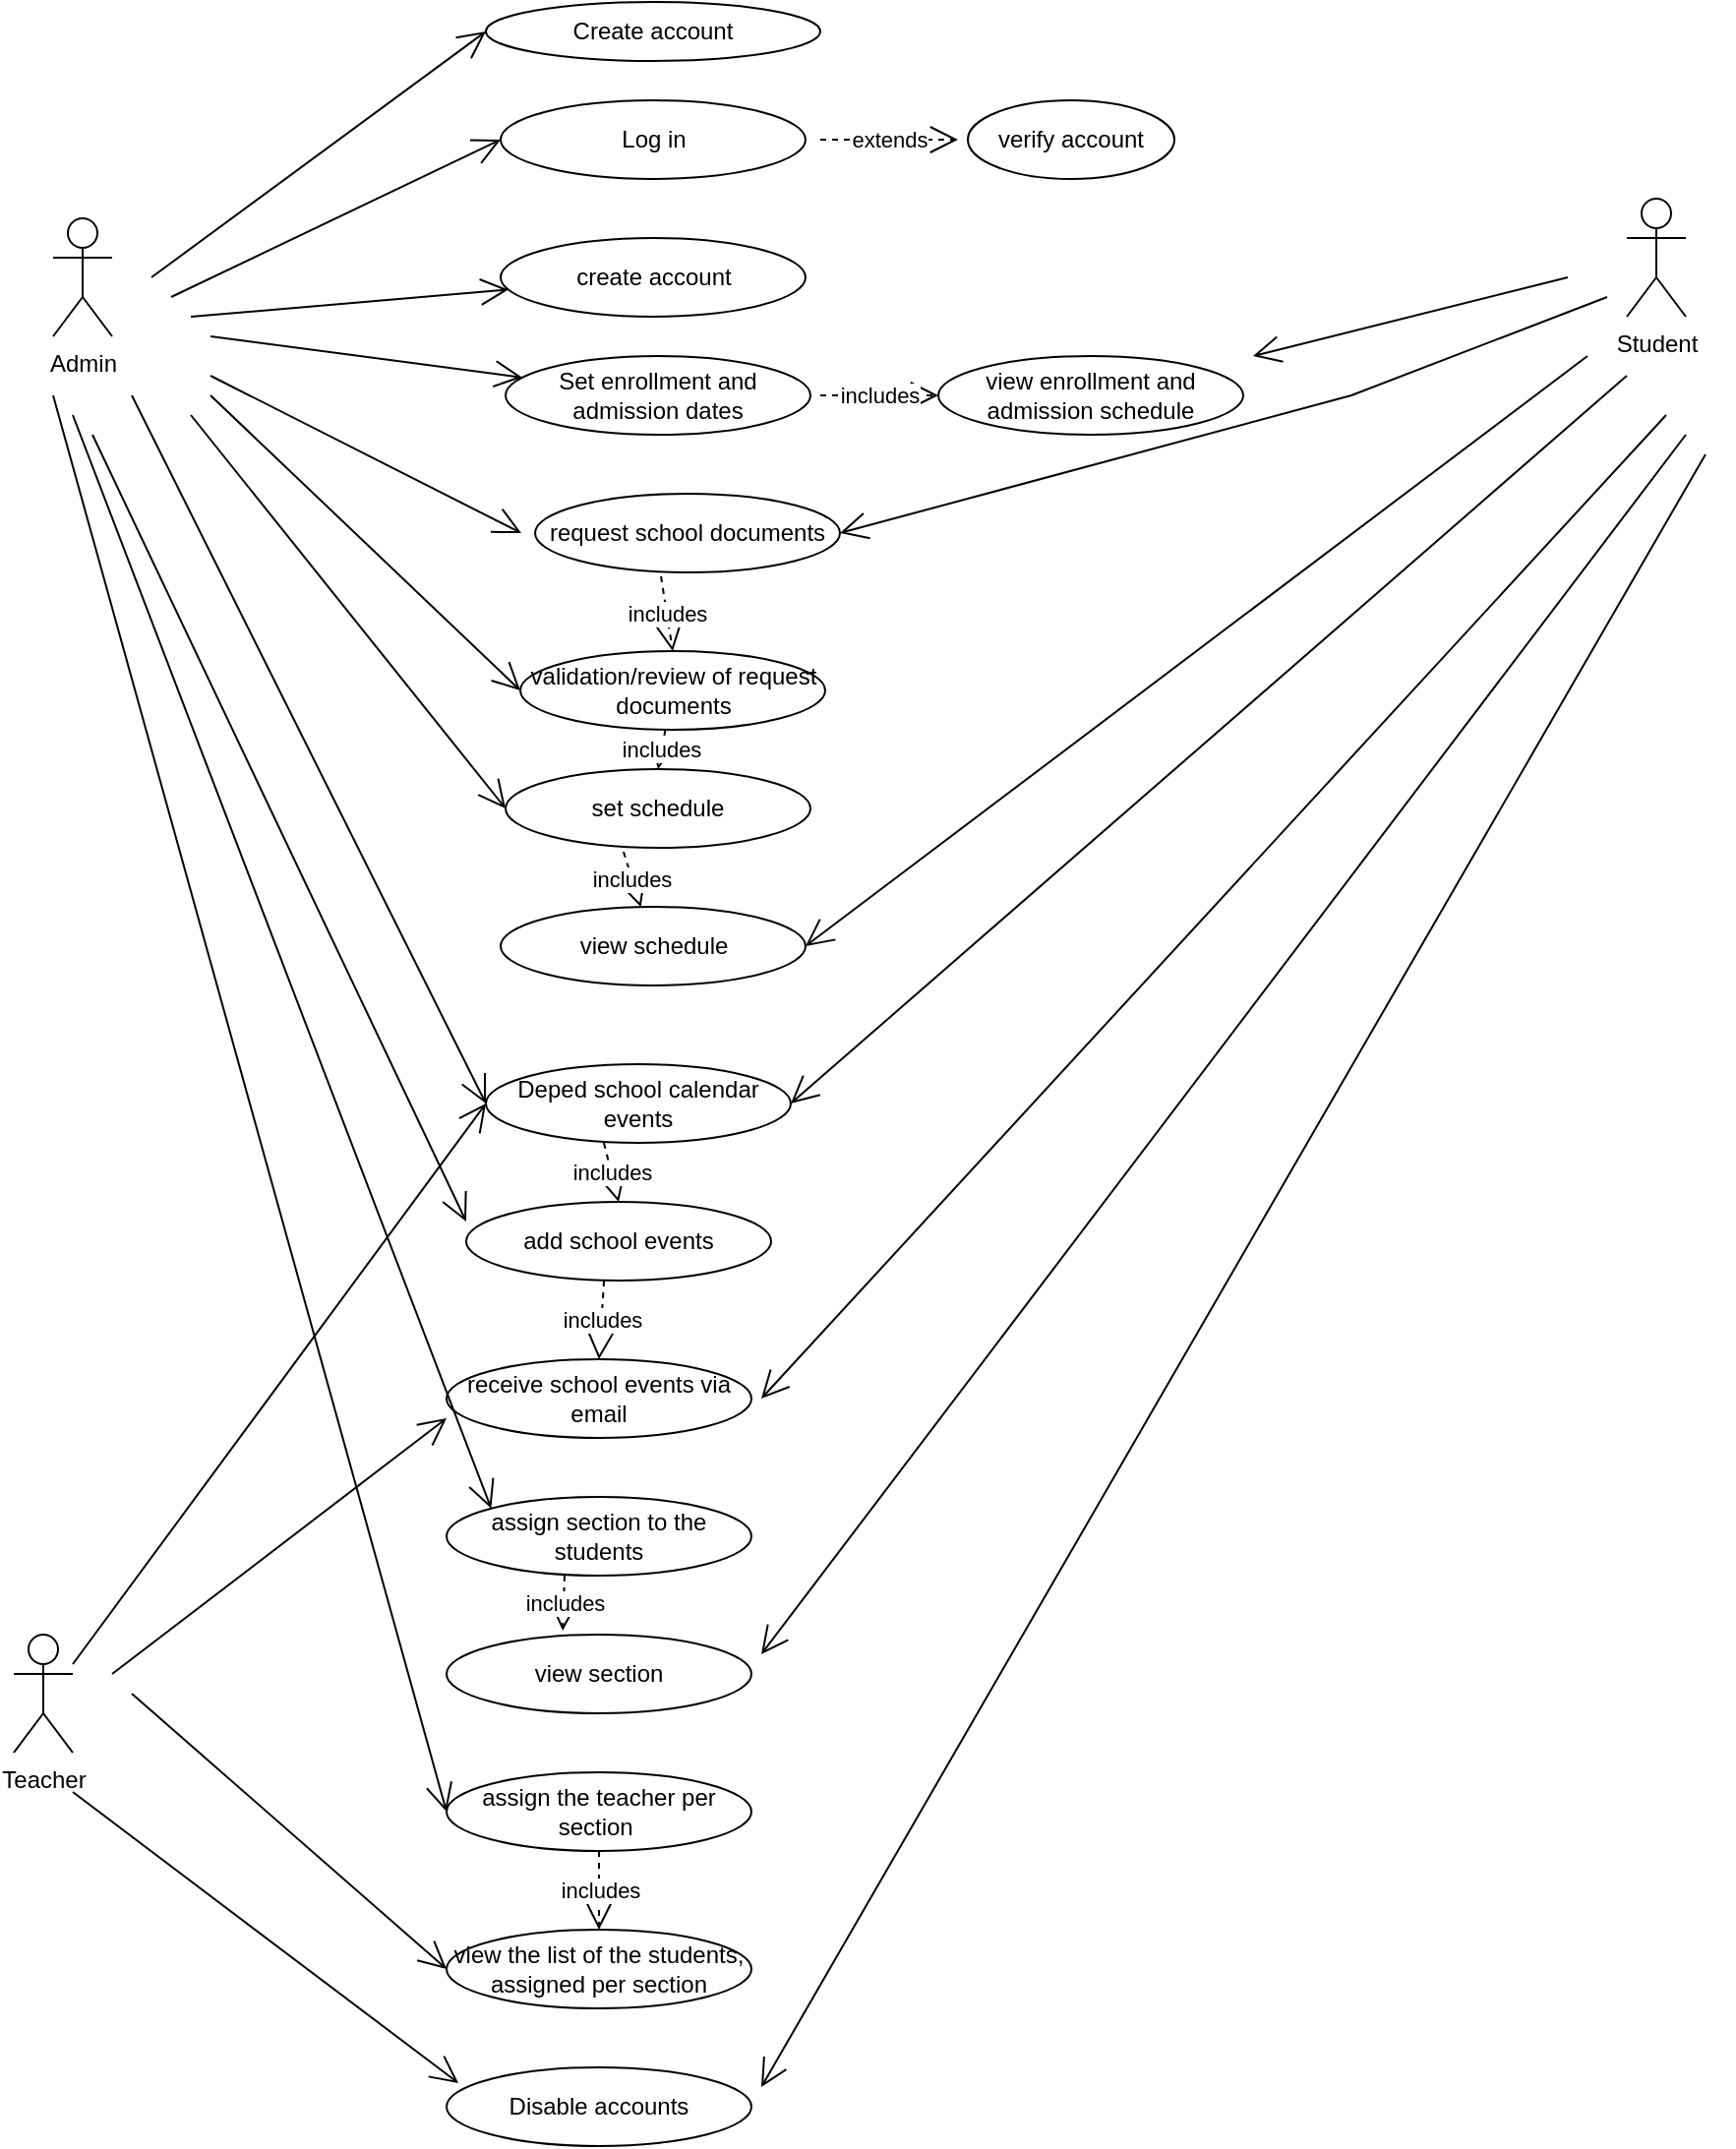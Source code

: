 <mxfile version="20.5.1" type="github">
  <diagram id="ZbTmdw-k6q-wAIDvrsB2" name="Page-1">
    <mxGraphModel dx="1229" dy="1355" grid="1" gridSize="10" guides="1" tooltips="1" connect="1" arrows="1" fold="1" page="1" pageScale="1" pageWidth="850" pageHeight="1100" math="0" shadow="0">
      <root>
        <mxCell id="0" />
        <mxCell id="1" parent="0" />
        <mxCell id="fcRQ1zOnm9zzdm4BlzEY-2" value="Create account" style="ellipse;whiteSpace=wrap;html=1;" vertex="1" parent="1">
          <mxGeometry x="280" y="380" width="170" height="30" as="geometry" />
        </mxCell>
        <mxCell id="fcRQ1zOnm9zzdm4BlzEY-24" value="verify account" style="ellipse;whiteSpace=wrap;html=1;" vertex="1" parent="1">
          <mxGeometry x="525" y="430" width="105" height="40" as="geometry" />
        </mxCell>
        <mxCell id="fcRQ1zOnm9zzdm4BlzEY-25" value="Log in" style="ellipse;whiteSpace=wrap;html=1;" vertex="1" parent="1">
          <mxGeometry x="287.5" y="430" width="155" height="40" as="geometry" />
        </mxCell>
        <mxCell id="fcRQ1zOnm9zzdm4BlzEY-28" value="Teacher" style="shape=umlActor;verticalLabelPosition=bottom;verticalAlign=top;html=1;" vertex="1" parent="1">
          <mxGeometry x="40" y="1210" width="30" height="60" as="geometry" />
        </mxCell>
        <mxCell id="fcRQ1zOnm9zzdm4BlzEY-29" value="Student" style="shape=umlActor;verticalLabelPosition=bottom;verticalAlign=top;html=1;" vertex="1" parent="1">
          <mxGeometry x="860" y="480" width="30" height="60" as="geometry" />
        </mxCell>
        <mxCell id="fcRQ1zOnm9zzdm4BlzEY-30" value="Admin" style="shape=umlActor;verticalLabelPosition=bottom;verticalAlign=top;html=1;" vertex="1" parent="1">
          <mxGeometry x="60" y="490" width="30" height="60" as="geometry" />
        </mxCell>
        <mxCell id="fcRQ1zOnm9zzdm4BlzEY-36" value="extends" style="endArrow=open;endSize=12;dashed=1;html=1;rounded=0;" edge="1" parent="1">
          <mxGeometry width="160" relative="1" as="geometry">
            <mxPoint x="450" y="450" as="sourcePoint" />
            <mxPoint x="520" y="450" as="targetPoint" />
          </mxGeometry>
        </mxCell>
        <mxCell id="fcRQ1zOnm9zzdm4BlzEY-37" value="create account" style="ellipse;whiteSpace=wrap;html=1;" vertex="1" parent="1">
          <mxGeometry x="287.5" y="500" width="155" height="40" as="geometry" />
        </mxCell>
        <mxCell id="fcRQ1zOnm9zzdm4BlzEY-38" value="Set enrollment and admission dates" style="ellipse;whiteSpace=wrap;html=1;" vertex="1" parent="1">
          <mxGeometry x="290" y="560" width="155" height="40" as="geometry" />
        </mxCell>
        <mxCell id="fcRQ1zOnm9zzdm4BlzEY-39" value="view enrollment and admission schedule" style="ellipse;whiteSpace=wrap;html=1;" vertex="1" parent="1">
          <mxGeometry x="510" y="560" width="155" height="40" as="geometry" />
        </mxCell>
        <mxCell id="fcRQ1zOnm9zzdm4BlzEY-40" value="includes" style="endArrow=open;endSize=12;dashed=1;html=1;rounded=0;" edge="1" parent="1" target="fcRQ1zOnm9zzdm4BlzEY-39">
          <mxGeometry width="160" relative="1" as="geometry">
            <mxPoint x="450" y="580" as="sourcePoint" />
            <mxPoint x="530" y="460" as="targetPoint" />
            <Array as="points">
              <mxPoint x="470" y="580" />
            </Array>
          </mxGeometry>
        </mxCell>
        <mxCell id="fcRQ1zOnm9zzdm4BlzEY-41" value="request school documents" style="ellipse;whiteSpace=wrap;html=1;" vertex="1" parent="1">
          <mxGeometry x="305" y="630" width="155" height="40" as="geometry" />
        </mxCell>
        <mxCell id="fcRQ1zOnm9zzdm4BlzEY-43" value="" style="endArrow=open;endFill=1;endSize=12;html=1;rounded=0;entryX=1;entryY=0.5;entryDx=0;entryDy=0;" edge="1" parent="1" target="fcRQ1zOnm9zzdm4BlzEY-41">
          <mxGeometry width="160" relative="1" as="geometry">
            <mxPoint x="850" y="530" as="sourcePoint" />
            <mxPoint x="750" y="730" as="targetPoint" />
            <Array as="points">
              <mxPoint x="720" y="580" />
            </Array>
          </mxGeometry>
        </mxCell>
        <mxCell id="fcRQ1zOnm9zzdm4BlzEY-44" value="validation/review of request documents" style="ellipse;whiteSpace=wrap;html=1;" vertex="1" parent="1">
          <mxGeometry x="297.5" y="710" width="155" height="40" as="geometry" />
        </mxCell>
        <mxCell id="fcRQ1zOnm9zzdm4BlzEY-45" value="set schedule" style="ellipse;whiteSpace=wrap;html=1;" vertex="1" parent="1">
          <mxGeometry x="290" y="770" width="155" height="40" as="geometry" />
        </mxCell>
        <mxCell id="fcRQ1zOnm9zzdm4BlzEY-46" value="view schedule" style="ellipse;whiteSpace=wrap;html=1;" vertex="1" parent="1">
          <mxGeometry x="287.5" y="840" width="155" height="40" as="geometry" />
        </mxCell>
        <mxCell id="fcRQ1zOnm9zzdm4BlzEY-47" value="includes" style="endArrow=open;endSize=12;dashed=1;html=1;rounded=0;entryX=0.5;entryY=0;entryDx=0;entryDy=0;exitX=0.413;exitY=1.05;exitDx=0;exitDy=0;exitPerimeter=0;" edge="1" parent="1" source="fcRQ1zOnm9zzdm4BlzEY-41" target="fcRQ1zOnm9zzdm4BlzEY-44">
          <mxGeometry width="160" relative="1" as="geometry">
            <mxPoint x="370" y="750" as="sourcePoint" />
            <mxPoint x="620" y="740" as="targetPoint" />
          </mxGeometry>
        </mxCell>
        <mxCell id="fcRQ1zOnm9zzdm4BlzEY-48" value="includes" style="endArrow=block;dashed=1;endFill=0;endSize=12;html=1;rounded=0;entryX=0.5;entryY=0;entryDx=0;entryDy=0;" edge="1" parent="1" source="fcRQ1zOnm9zzdm4BlzEY-44" target="fcRQ1zOnm9zzdm4BlzEY-45">
          <mxGeometry width="160" relative="1" as="geometry">
            <mxPoint x="560" y="710" as="sourcePoint" />
            <mxPoint x="290" y="740" as="targetPoint" />
          </mxGeometry>
        </mxCell>
        <mxCell id="fcRQ1zOnm9zzdm4BlzEY-49" value="includes" style="endArrow=block;dashed=1;endFill=0;endSize=12;html=1;rounded=0;exitX=0.387;exitY=1.05;exitDx=0;exitDy=0;exitPerimeter=0;" edge="1" parent="1" source="fcRQ1zOnm9zzdm4BlzEY-45" target="fcRQ1zOnm9zzdm4BlzEY-46">
          <mxGeometry width="160" relative="1" as="geometry">
            <mxPoint x="170" y="639.5" as="sourcePoint" />
            <mxPoint x="300" y="640" as="targetPoint" />
            <Array as="points" />
          </mxGeometry>
        </mxCell>
        <mxCell id="fcRQ1zOnm9zzdm4BlzEY-50" value="" style="endArrow=open;endFill=1;endSize=12;html=1;rounded=0;entryX=0;entryY=0.5;entryDx=0;entryDy=0;" edge="1" parent="1" target="fcRQ1zOnm9zzdm4BlzEY-2">
          <mxGeometry width="160" relative="1" as="geometry">
            <mxPoint x="110" y="520" as="sourcePoint" />
            <mxPoint x="270" y="520" as="targetPoint" />
          </mxGeometry>
        </mxCell>
        <mxCell id="fcRQ1zOnm9zzdm4BlzEY-51" value="" style="endArrow=open;endFill=1;endSize=12;html=1;rounded=0;entryX=0;entryY=0.5;entryDx=0;entryDy=0;" edge="1" parent="1" target="fcRQ1zOnm9zzdm4BlzEY-25">
          <mxGeometry width="160" relative="1" as="geometry">
            <mxPoint x="120" y="530" as="sourcePoint" />
            <mxPoint x="290" y="405" as="targetPoint" />
          </mxGeometry>
        </mxCell>
        <mxCell id="fcRQ1zOnm9zzdm4BlzEY-52" value="" style="endArrow=open;endFill=1;endSize=12;html=1;rounded=0;" edge="1" parent="1" target="fcRQ1zOnm9zzdm4BlzEY-37">
          <mxGeometry width="160" relative="1" as="geometry">
            <mxPoint x="130" y="540" as="sourcePoint" />
            <mxPoint x="297.5" y="460" as="targetPoint" />
          </mxGeometry>
        </mxCell>
        <mxCell id="fcRQ1zOnm9zzdm4BlzEY-53" value="" style="endArrow=open;endFill=1;endSize=12;html=1;rounded=0;" edge="1" parent="1" target="fcRQ1zOnm9zzdm4BlzEY-38">
          <mxGeometry width="160" relative="1" as="geometry">
            <mxPoint x="140" y="550" as="sourcePoint" />
            <mxPoint x="301.399" y="536.264" as="targetPoint" />
          </mxGeometry>
        </mxCell>
        <mxCell id="fcRQ1zOnm9zzdm4BlzEY-54" value="" style="endArrow=open;endFill=1;endSize=12;html=1;rounded=0;" edge="1" parent="1">
          <mxGeometry width="160" relative="1" as="geometry">
            <mxPoint x="140" y="570" as="sourcePoint" />
            <mxPoint x="298" y="650" as="targetPoint" />
          </mxGeometry>
        </mxCell>
        <mxCell id="fcRQ1zOnm9zzdm4BlzEY-55" value="" style="endArrow=open;endFill=1;endSize=12;html=1;rounded=0;entryX=0;entryY=0.5;entryDx=0;entryDy=0;" edge="1" parent="1" target="fcRQ1zOnm9zzdm4BlzEY-44">
          <mxGeometry width="160" relative="1" as="geometry">
            <mxPoint x="140" y="580" as="sourcePoint" />
            <mxPoint x="297.5" y="740" as="targetPoint" />
          </mxGeometry>
        </mxCell>
        <mxCell id="fcRQ1zOnm9zzdm4BlzEY-56" value="" style="endArrow=open;endFill=1;endSize=12;html=1;rounded=0;entryX=0;entryY=0.5;entryDx=0;entryDy=0;" edge="1" parent="1" target="fcRQ1zOnm9zzdm4BlzEY-45">
          <mxGeometry width="160" relative="1" as="geometry">
            <mxPoint x="130" y="590" as="sourcePoint" />
            <mxPoint x="280" y="780" as="targetPoint" />
          </mxGeometry>
        </mxCell>
        <mxCell id="fcRQ1zOnm9zzdm4BlzEY-58" value="" style="endArrow=open;endFill=1;endSize=12;html=1;rounded=0;" edge="1" parent="1">
          <mxGeometry width="160" relative="1" as="geometry">
            <mxPoint x="830" y="520" as="sourcePoint" />
            <mxPoint x="670" y="560" as="targetPoint" />
          </mxGeometry>
        </mxCell>
        <mxCell id="fcRQ1zOnm9zzdm4BlzEY-59" value="" style="endArrow=open;endFill=1;endSize=12;html=1;rounded=0;entryX=1;entryY=0.5;entryDx=0;entryDy=0;" edge="1" parent="1" target="fcRQ1zOnm9zzdm4BlzEY-46">
          <mxGeometry width="160" relative="1" as="geometry">
            <mxPoint x="840.0" y="560" as="sourcePoint" />
            <mxPoint x="680.0" y="600" as="targetPoint" />
          </mxGeometry>
        </mxCell>
        <mxCell id="fcRQ1zOnm9zzdm4BlzEY-60" value="Deped school calendar events" style="ellipse;whiteSpace=wrap;html=1;" vertex="1" parent="1">
          <mxGeometry x="280" y="920" width="155" height="40" as="geometry" />
        </mxCell>
        <mxCell id="fcRQ1zOnm9zzdm4BlzEY-61" value="add school events" style="ellipse;whiteSpace=wrap;html=1;" vertex="1" parent="1">
          <mxGeometry x="270" y="990" width="155" height="40" as="geometry" />
        </mxCell>
        <mxCell id="fcRQ1zOnm9zzdm4BlzEY-62" value="receive school events via email" style="ellipse;whiteSpace=wrap;html=1;" vertex="1" parent="1">
          <mxGeometry x="260" y="1070" width="155" height="40" as="geometry" />
        </mxCell>
        <mxCell id="fcRQ1zOnm9zzdm4BlzEY-63" value="assign section to the students" style="ellipse;whiteSpace=wrap;html=1;" vertex="1" parent="1">
          <mxGeometry x="260" y="1140" width="155" height="40" as="geometry" />
        </mxCell>
        <mxCell id="fcRQ1zOnm9zzdm4BlzEY-65" value="view the list of the students, assigned per section" style="ellipse;whiteSpace=wrap;html=1;" vertex="1" parent="1">
          <mxGeometry x="260" y="1360" width="155" height="40" as="geometry" />
        </mxCell>
        <mxCell id="fcRQ1zOnm9zzdm4BlzEY-67" value="includes" style="endArrow=block;dashed=1;endFill=0;endSize=12;html=1;rounded=0;entryX=0.5;entryY=0;entryDx=0;entryDy=0;exitX=0.387;exitY=1;exitDx=0;exitDy=0;exitPerimeter=0;" edge="1" parent="1" source="fcRQ1zOnm9zzdm4BlzEY-60" target="fcRQ1zOnm9zzdm4BlzEY-61">
          <mxGeometry width="160" relative="1" as="geometry">
            <mxPoint x="348" y="970" as="sourcePoint" />
            <mxPoint x="510" y="950" as="targetPoint" />
          </mxGeometry>
        </mxCell>
        <mxCell id="fcRQ1zOnm9zzdm4BlzEY-68" value="includes" style="endArrow=block;dashed=1;endFill=0;endSize=12;html=1;rounded=0;entryX=0.5;entryY=0;entryDx=0;entryDy=0;exitX=0.452;exitY=1;exitDx=0;exitDy=0;exitPerimeter=0;" edge="1" parent="1" source="fcRQ1zOnm9zzdm4BlzEY-61" target="fcRQ1zOnm9zzdm4BlzEY-62">
          <mxGeometry width="160" relative="1" as="geometry">
            <mxPoint x="330" y="1020" as="sourcePoint" />
            <mxPoint x="490" y="1020" as="targetPoint" />
          </mxGeometry>
        </mxCell>
        <mxCell id="fcRQ1zOnm9zzdm4BlzEY-69" value="Disable accounts" style="ellipse;whiteSpace=wrap;html=1;" vertex="1" parent="1">
          <mxGeometry x="260" y="1430" width="155" height="40" as="geometry" />
        </mxCell>
        <mxCell id="fcRQ1zOnm9zzdm4BlzEY-70" value="" style="endArrow=open;endFill=1;endSize=12;html=1;rounded=0;entryX=0;entryY=0.5;entryDx=0;entryDy=0;" edge="1" parent="1">
          <mxGeometry width="160" relative="1" as="geometry">
            <mxPoint x="100" y="580" as="sourcePoint" />
            <mxPoint x="280" y="940.0" as="targetPoint" />
          </mxGeometry>
        </mxCell>
        <mxCell id="fcRQ1zOnm9zzdm4BlzEY-71" value="" style="endArrow=open;endFill=1;endSize=12;html=1;rounded=0;entryX=0;entryY=0.75;entryDx=0;entryDy=0;entryPerimeter=0;" edge="1" parent="1" target="fcRQ1zOnm9zzdm4BlzEY-62">
          <mxGeometry width="160" relative="1" as="geometry">
            <mxPoint x="90" y="1230" as="sourcePoint" />
            <mxPoint x="250" y="1090" as="targetPoint" />
          </mxGeometry>
        </mxCell>
        <mxCell id="fcRQ1zOnm9zzdm4BlzEY-73" value="" style="endArrow=open;endFill=1;endSize=12;html=1;rounded=0;entryX=1;entryY=0.5;entryDx=0;entryDy=0;" edge="1" parent="1">
          <mxGeometry width="160" relative="1" as="geometry">
            <mxPoint x="860" y="570" as="sourcePoint" />
            <mxPoint x="435" y="940" as="targetPoint" />
          </mxGeometry>
        </mxCell>
        <mxCell id="fcRQ1zOnm9zzdm4BlzEY-74" value="" style="endArrow=open;endFill=1;endSize=12;html=1;rounded=0;" edge="1" parent="1">
          <mxGeometry width="160" relative="1" as="geometry">
            <mxPoint x="880" y="590" as="sourcePoint" />
            <mxPoint x="420" y="1090" as="targetPoint" />
          </mxGeometry>
        </mxCell>
        <mxCell id="fcRQ1zOnm9zzdm4BlzEY-75" value="" style="endArrow=open;endFill=1;endSize=12;html=1;rounded=0;" edge="1" parent="1">
          <mxGeometry width="160" relative="1" as="geometry">
            <mxPoint x="80" y="600" as="sourcePoint" />
            <mxPoint x="270" y="1000" as="targetPoint" />
          </mxGeometry>
        </mxCell>
        <mxCell id="fcRQ1zOnm9zzdm4BlzEY-76" value="" style="endArrow=open;endFill=1;endSize=12;html=1;rounded=0;entryX=0;entryY=0;entryDx=0;entryDy=0;" edge="1" parent="1" target="fcRQ1zOnm9zzdm4BlzEY-63">
          <mxGeometry width="160" relative="1" as="geometry">
            <mxPoint x="70" y="590" as="sourcePoint" />
            <mxPoint x="250" y="1170" as="targetPoint" />
          </mxGeometry>
        </mxCell>
        <mxCell id="fcRQ1zOnm9zzdm4BlzEY-80" value="" style="endArrow=open;endFill=1;endSize=12;html=1;rounded=0;entryX=0;entryY=0.5;entryDx=0;entryDy=0;" edge="1" parent="1" target="fcRQ1zOnm9zzdm4BlzEY-65">
          <mxGeometry width="160" relative="1" as="geometry">
            <mxPoint x="100" y="1240" as="sourcePoint" />
            <mxPoint x="270" y="1110" as="targetPoint" />
          </mxGeometry>
        </mxCell>
        <mxCell id="fcRQ1zOnm9zzdm4BlzEY-81" value="assign the teacher per section&amp;nbsp;" style="ellipse;whiteSpace=wrap;html=1;" vertex="1" parent="1">
          <mxGeometry x="260" y="1280" width="155" height="40" as="geometry" />
        </mxCell>
        <mxCell id="fcRQ1zOnm9zzdm4BlzEY-82" value="view section" style="ellipse;whiteSpace=wrap;html=1;" vertex="1" parent="1">
          <mxGeometry x="260" y="1210" width="155" height="40" as="geometry" />
        </mxCell>
        <mxCell id="fcRQ1zOnm9zzdm4BlzEY-83" value="includes" style="endArrow=open;endSize=12;dashed=1;html=1;rounded=0;entryX=0.381;entryY=-0.05;entryDx=0;entryDy=0;entryPerimeter=0;" edge="1" parent="1" target="fcRQ1zOnm9zzdm4BlzEY-82">
          <mxGeometry width="160" relative="1" as="geometry">
            <mxPoint x="320" y="1180" as="sourcePoint" />
            <mxPoint x="480" y="1180" as="targetPoint" />
          </mxGeometry>
        </mxCell>
        <mxCell id="fcRQ1zOnm9zzdm4BlzEY-84" value="includes" style="endArrow=open;endSize=12;dashed=1;html=1;rounded=0;exitX=0.5;exitY=1;exitDx=0;exitDy=0;" edge="1" parent="1" source="fcRQ1zOnm9zzdm4BlzEY-81" target="fcRQ1zOnm9zzdm4BlzEY-65">
          <mxGeometry width="160" relative="1" as="geometry">
            <mxPoint x="270" y="1220" as="sourcePoint" />
            <mxPoint x="430" y="1220" as="targetPoint" />
          </mxGeometry>
        </mxCell>
        <mxCell id="fcRQ1zOnm9zzdm4BlzEY-85" value="" style="endArrow=open;endFill=1;endSize=12;html=1;rounded=0;entryX=0.039;entryY=0.2;entryDx=0;entryDy=0;entryPerimeter=0;" edge="1" parent="1" target="fcRQ1zOnm9zzdm4BlzEY-69">
          <mxGeometry width="160" relative="1" as="geometry">
            <mxPoint x="70" y="1290" as="sourcePoint" />
            <mxPoint x="276.474" y="1411.673" as="targetPoint" />
          </mxGeometry>
        </mxCell>
        <mxCell id="fcRQ1zOnm9zzdm4BlzEY-86" value="" style="endArrow=open;endFill=1;endSize=12;html=1;rounded=0;entryX=0;entryY=0.5;entryDx=0;entryDy=0;" edge="1" parent="1" target="fcRQ1zOnm9zzdm4BlzEY-81">
          <mxGeometry width="160" relative="1" as="geometry">
            <mxPoint x="60" y="580" as="sourcePoint" />
            <mxPoint x="292.877" y="1155.812" as="targetPoint" />
          </mxGeometry>
        </mxCell>
        <mxCell id="fcRQ1zOnm9zzdm4BlzEY-87" value="" style="endArrow=open;endFill=1;endSize=12;html=1;rounded=0;" edge="1" parent="1">
          <mxGeometry width="160" relative="1" as="geometry">
            <mxPoint x="890" y="600" as="sourcePoint" />
            <mxPoint x="420" y="1220" as="targetPoint" />
          </mxGeometry>
        </mxCell>
        <mxCell id="fcRQ1zOnm9zzdm4BlzEY-88" value="" style="endArrow=open;endFill=1;endSize=12;html=1;rounded=0;" edge="1" parent="1">
          <mxGeometry width="160" relative="1" as="geometry">
            <mxPoint x="900" y="610" as="sourcePoint" />
            <mxPoint x="420" y="1440" as="targetPoint" />
          </mxGeometry>
        </mxCell>
        <mxCell id="fcRQ1zOnm9zzdm4BlzEY-90" value="" style="endArrow=open;endFill=1;endSize=12;html=1;rounded=0;" edge="1" parent="1">
          <mxGeometry width="160" relative="1" as="geometry">
            <mxPoint x="70" y="1225" as="sourcePoint" />
            <mxPoint x="280" y="940" as="targetPoint" />
          </mxGeometry>
        </mxCell>
      </root>
    </mxGraphModel>
  </diagram>
</mxfile>
